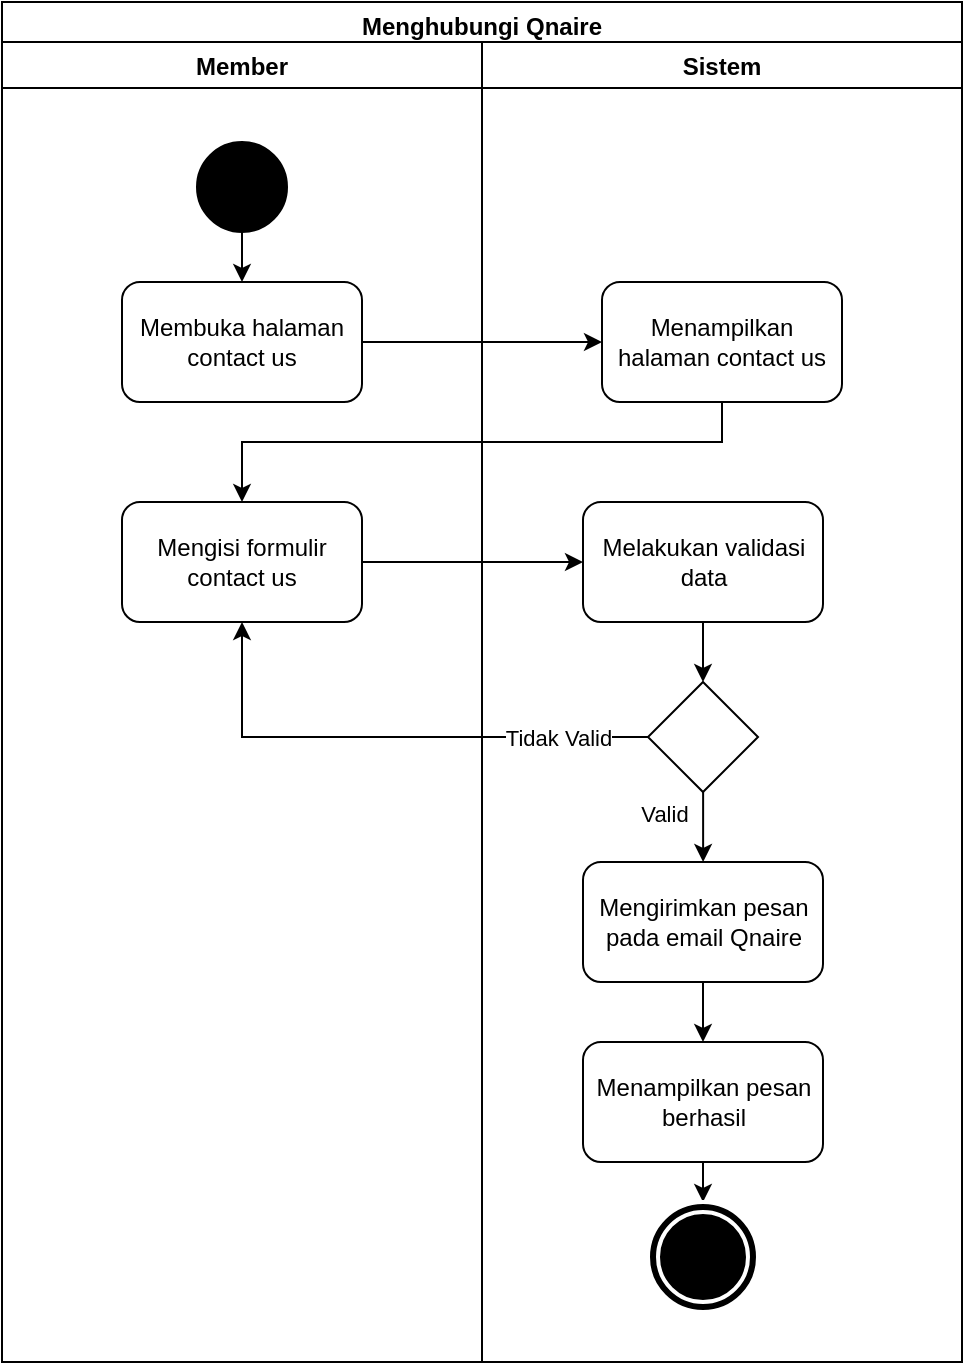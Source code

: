 <mxfile version="18.0.7" type="device"><diagram id="prtHgNgQTEPvFCAcTncT" name="Page-1"><mxGraphModel dx="1038" dy="489" grid="1" gridSize="10" guides="1" tooltips="1" connect="1" arrows="1" fold="1" page="1" pageScale="1" pageWidth="827" pageHeight="1169" math="0" shadow="0"><root><mxCell id="0"/><mxCell id="1" parent="0"/><mxCell id="xOL2CaStUpzWwHvCU3t6-1" value="Menghubungi Qnaire" style="swimlane;fillColor=none;" parent="1" vertex="1"><mxGeometry x="240" y="60" width="480" height="680" as="geometry"/></mxCell><mxCell id="xOL2CaStUpzWwHvCU3t6-3" value="Member" style="swimlane;startSize=23;" parent="xOL2CaStUpzWwHvCU3t6-1" vertex="1"><mxGeometry y="20" width="240" height="660" as="geometry"/></mxCell><mxCell id="xOL2CaStUpzWwHvCU3t6-17" style="edgeStyle=orthogonalEdgeStyle;rounded=0;orthogonalLoop=1;jettySize=auto;html=1;" parent="xOL2CaStUpzWwHvCU3t6-3" source="xOL2CaStUpzWwHvCU3t6-4" target="xOL2CaStUpzWwHvCU3t6-5" edge="1"><mxGeometry relative="1" as="geometry"/></mxCell><mxCell id="xOL2CaStUpzWwHvCU3t6-4" value="" style="ellipse;whiteSpace=wrap;html=1;aspect=fixed;fillColor=#000000;" parent="xOL2CaStUpzWwHvCU3t6-3" vertex="1"><mxGeometry x="97.5" y="50" width="45" height="45" as="geometry"/></mxCell><mxCell id="xOL2CaStUpzWwHvCU3t6-5" value="Membuka halaman contact us" style="rounded=1;whiteSpace=wrap;html=1;fillColor=none;" parent="xOL2CaStUpzWwHvCU3t6-3" vertex="1"><mxGeometry x="60" y="120" width="120" height="60" as="geometry"/></mxCell><mxCell id="xOL2CaStUpzWwHvCU3t6-2" value="Sistem" style="swimlane;" parent="xOL2CaStUpzWwHvCU3t6-1" vertex="1"><mxGeometry x="240" y="20" width="240" height="660" as="geometry"/></mxCell><mxCell id="8zHcvoFwlnrDgQcp2ZAG-11" style="edgeStyle=orthogonalEdgeStyle;rounded=0;orthogonalLoop=1;jettySize=auto;html=1;" edge="1" parent="xOL2CaStUpzWwHvCU3t6-2" source="xOL2CaStUpzWwHvCU3t6-6" target="8zHcvoFwlnrDgQcp2ZAG-1"><mxGeometry relative="1" as="geometry"><Array as="points"><mxPoint x="120" y="200"/><mxPoint x="-120" y="200"/></Array></mxGeometry></mxCell><mxCell id="xOL2CaStUpzWwHvCU3t6-6" value="Menampilkan halaman contact us" style="rounded=1;whiteSpace=wrap;html=1;fillColor=none;" parent="xOL2CaStUpzWwHvCU3t6-2" vertex="1"><mxGeometry x="60" y="120" width="120" height="60" as="geometry"/></mxCell><mxCell id="8zHcvoFwlnrDgQcp2ZAG-1" value="&lt;span&gt;Mengisi formulir contact us&lt;/span&gt;" style="rounded=1;whiteSpace=wrap;html=1;fillColor=none;" vertex="1" parent="xOL2CaStUpzWwHvCU3t6-2"><mxGeometry x="-180" y="230" width="120" height="60" as="geometry"/></mxCell><mxCell id="8zHcvoFwlnrDgQcp2ZAG-3" value="Melakukan validasi data" style="rounded=1;whiteSpace=wrap;html=1;fillColor=none;" vertex="1" parent="xOL2CaStUpzWwHvCU3t6-2"><mxGeometry x="50.5" y="230" width="120" height="60" as="geometry"/></mxCell><mxCell id="8zHcvoFwlnrDgQcp2ZAG-4" value="Valid" style="edgeStyle=orthogonalEdgeStyle;rounded=0;orthogonalLoop=1;jettySize=auto;html=1;" edge="1" parent="xOL2CaStUpzWwHvCU3t6-2"><mxGeometry x="-0.333" y="-20" relative="1" as="geometry"><mxPoint as="offset"/><mxPoint x="110.559" y="374.941" as="sourcePoint"/><mxPoint x="110.559" y="410" as="targetPoint"/></mxGeometry></mxCell><mxCell id="8zHcvoFwlnrDgQcp2ZAG-5" value="" style="rhombus;whiteSpace=wrap;html=1;fillColor=none;" vertex="1" parent="xOL2CaStUpzWwHvCU3t6-2"><mxGeometry x="83" y="320" width="55" height="55" as="geometry"/></mxCell><mxCell id="8zHcvoFwlnrDgQcp2ZAG-14" style="edgeStyle=orthogonalEdgeStyle;rounded=0;orthogonalLoop=1;jettySize=auto;html=1;" edge="1" parent="xOL2CaStUpzWwHvCU3t6-2" source="8zHcvoFwlnrDgQcp2ZAG-6" target="8zHcvoFwlnrDgQcp2ZAG-13"><mxGeometry relative="1" as="geometry"/></mxCell><mxCell id="8zHcvoFwlnrDgQcp2ZAG-6" value="Mengirimkan pesan pada email Qnaire" style="rounded=1;whiteSpace=wrap;html=1;fillColor=none;" vertex="1" parent="xOL2CaStUpzWwHvCU3t6-2"><mxGeometry x="50.5" y="410" width="120" height="60" as="geometry"/></mxCell><mxCell id="8zHcvoFwlnrDgQcp2ZAG-7" style="edgeStyle=orthogonalEdgeStyle;rounded=0;orthogonalLoop=1;jettySize=auto;html=1;exitX=0;exitY=0.5;exitDx=0;exitDy=0;entryX=0.5;entryY=1;entryDx=0;entryDy=0;" edge="1" parent="xOL2CaStUpzWwHvCU3t6-2" source="8zHcvoFwlnrDgQcp2ZAG-5" target="8zHcvoFwlnrDgQcp2ZAG-1"><mxGeometry relative="1" as="geometry"/></mxCell><mxCell id="8zHcvoFwlnrDgQcp2ZAG-8" value="Tidak Valid" style="edgeLabel;html=1;align=center;verticalAlign=middle;resizable=0;points=[];" vertex="1" connectable="0" parent="8zHcvoFwlnrDgQcp2ZAG-7"><mxGeometry x="-0.51" relative="1" as="geometry"><mxPoint x="19" as="offset"/></mxGeometry></mxCell><mxCell id="8zHcvoFwlnrDgQcp2ZAG-2" style="edgeStyle=orthogonalEdgeStyle;rounded=0;orthogonalLoop=1;jettySize=auto;html=1;" edge="1" parent="xOL2CaStUpzWwHvCU3t6-2" source="8zHcvoFwlnrDgQcp2ZAG-3" target="8zHcvoFwlnrDgQcp2ZAG-5"><mxGeometry relative="1" as="geometry"/></mxCell><mxCell id="8zHcvoFwlnrDgQcp2ZAG-9" style="edgeStyle=orthogonalEdgeStyle;rounded=0;orthogonalLoop=1;jettySize=auto;html=1;entryX=0;entryY=0.5;entryDx=0;entryDy=0;" edge="1" parent="xOL2CaStUpzWwHvCU3t6-2" source="8zHcvoFwlnrDgQcp2ZAG-1" target="8zHcvoFwlnrDgQcp2ZAG-3"><mxGeometry relative="1" as="geometry"/></mxCell><mxCell id="8zHcvoFwlnrDgQcp2ZAG-15" style="edgeStyle=orthogonalEdgeStyle;rounded=0;orthogonalLoop=1;jettySize=auto;html=1;" edge="1" parent="xOL2CaStUpzWwHvCU3t6-2" source="8zHcvoFwlnrDgQcp2ZAG-13" target="xOL2CaStUpzWwHvCU3t6-19"><mxGeometry relative="1" as="geometry"/></mxCell><mxCell id="8zHcvoFwlnrDgQcp2ZAG-13" value="Menampilkan pesan berhasil" style="rounded=1;whiteSpace=wrap;html=1;fillColor=none;" vertex="1" parent="xOL2CaStUpzWwHvCU3t6-2"><mxGeometry x="50.5" y="500" width="120" height="60" as="geometry"/></mxCell><mxCell id="xOL2CaStUpzWwHvCU3t6-19" value="" style="ellipse;shape=doubleEllipse;whiteSpace=wrap;html=1;aspect=fixed;fillColor=#000000;strokeColor=#FFFFFF;strokeWidth=2;" parent="xOL2CaStUpzWwHvCU3t6-2" vertex="1"><mxGeometry x="83" y="580" width="55" height="55" as="geometry"/></mxCell><mxCell id="xOL2CaStUpzWwHvCU3t6-7" value="" style="edgeStyle=orthogonalEdgeStyle;rounded=0;orthogonalLoop=1;jettySize=auto;html=1;" parent="xOL2CaStUpzWwHvCU3t6-1" source="xOL2CaStUpzWwHvCU3t6-5" target="xOL2CaStUpzWwHvCU3t6-6" edge="1"><mxGeometry relative="1" as="geometry"/></mxCell></root></mxGraphModel></diagram></mxfile>